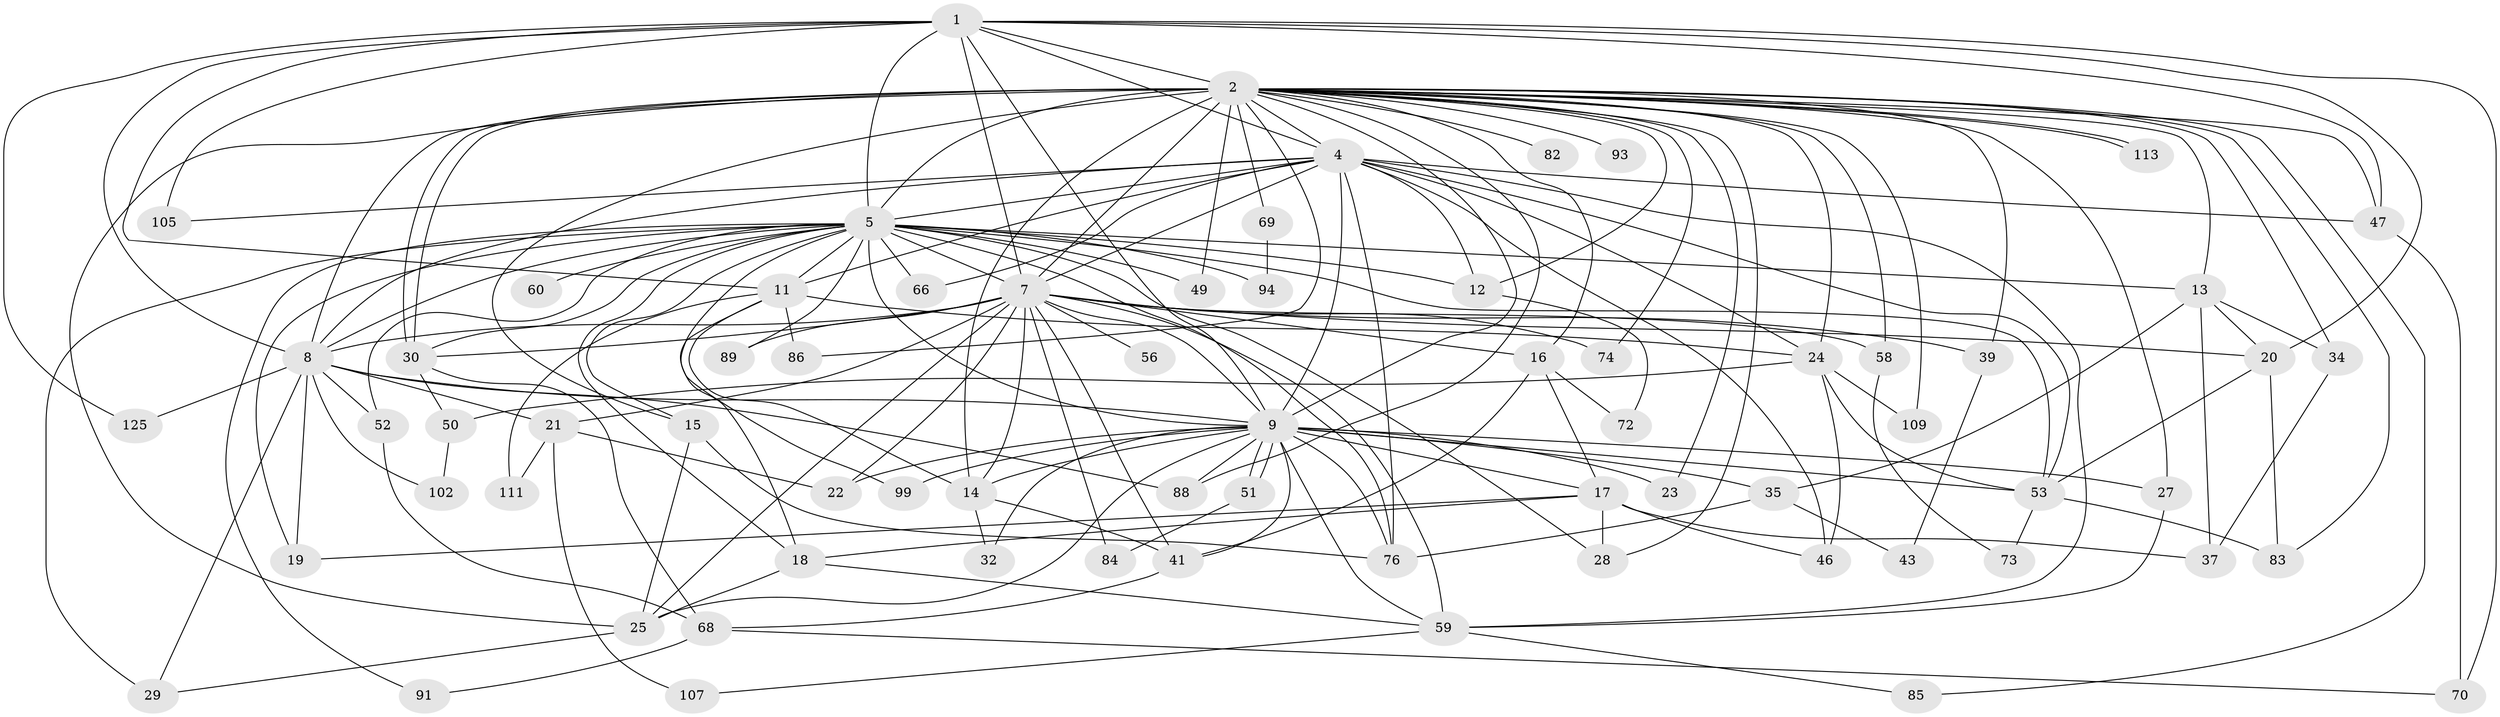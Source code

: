 // original degree distribution, {19: 0.0070921985815602835, 27: 0.0070921985815602835, 23: 0.014184397163120567, 18: 0.0070921985815602835, 26: 0.0070921985815602835, 16: 0.014184397163120567, 30: 0.0070921985815602835, 29: 0.0070921985815602835, 9: 0.0070921985815602835, 5: 0.04964539007092199, 6: 0.03546099290780142, 4: 0.0851063829787234, 7: 0.02127659574468085, 3: 0.22695035460992907, 2: 0.49645390070921985, 8: 0.0070921985815602835}
// Generated by graph-tools (version 1.1) at 2025/14/03/09/25 04:14:07]
// undirected, 70 vertices, 176 edges
graph export_dot {
graph [start="1"]
  node [color=gray90,style=filled];
  1 [super="+62"];
  2 [super="+48+61+3"];
  4 [super="+122+133+80+33+79"];
  5 [super="+139+141+10+112+100+87"];
  7 [super="+71+124+120+119+26+67+40+45+54"];
  8;
  9 [super="+114+92+44"];
  11;
  12;
  13;
  14 [super="+31"];
  15;
  16;
  17;
  18 [super="+63"];
  19;
  20;
  21;
  22 [super="+131"];
  23;
  24 [super="+121"];
  25 [super="+42+135+75"];
  27;
  28 [super="+77"];
  29 [super="+115"];
  30 [super="+36+98"];
  32;
  34;
  35;
  37 [super="+110"];
  39;
  41;
  43;
  46;
  47;
  49;
  50;
  51;
  52;
  53 [super="+129+116+57+108+65"];
  56;
  58;
  59 [super="+64"];
  60;
  66;
  68 [super="+90"];
  69;
  70 [super="+104"];
  72;
  73;
  74;
  76 [super="+103+96"];
  82;
  83 [super="+138"];
  84;
  85;
  86;
  88 [super="+101"];
  89;
  91;
  93;
  94;
  99;
  102;
  105;
  107;
  109;
  111;
  113;
  125;
  1 -- 2 [weight=4];
  1 -- 4;
  1 -- 5 [weight=3];
  1 -- 7 [weight=3];
  1 -- 8;
  1 -- 9 [weight=2];
  1 -- 11;
  1 -- 47;
  1 -- 70;
  1 -- 105;
  1 -- 125;
  1 -- 20;
  2 -- 4 [weight=4];
  2 -- 5 [weight=11];
  2 -- 7 [weight=8];
  2 -- 8 [weight=3];
  2 -- 9 [weight=4];
  2 -- 12 [weight=2];
  2 -- 15;
  2 -- 16 [weight=2];
  2 -- 27;
  2 -- 28;
  2 -- 30 [weight=2];
  2 -- 30;
  2 -- 39;
  2 -- 47;
  2 -- 93 [weight=2];
  2 -- 113;
  2 -- 113;
  2 -- 82 [weight=2];
  2 -- 25 [weight=2];
  2 -- 88;
  2 -- 69;
  2 -- 74;
  2 -- 13;
  2 -- 14;
  2 -- 83;
  2 -- 85;
  2 -- 86;
  2 -- 23;
  2 -- 24;
  2 -- 34;
  2 -- 109;
  2 -- 49;
  2 -- 58;
  4 -- 5 [weight=2];
  4 -- 7;
  4 -- 8;
  4 -- 9;
  4 -- 46;
  4 -- 66;
  4 -- 76;
  4 -- 11 [weight=2];
  4 -- 12;
  4 -- 53 [weight=2];
  4 -- 59;
  4 -- 24;
  4 -- 105;
  4 -- 47;
  5 -- 7 [weight=7];
  5 -- 8 [weight=2];
  5 -- 9 [weight=3];
  5 -- 15;
  5 -- 29;
  5 -- 49;
  5 -- 52;
  5 -- 60 [weight=2];
  5 -- 66;
  5 -- 76;
  5 -- 53;
  5 -- 19;
  5 -- 11;
  5 -- 12;
  5 -- 13;
  5 -- 18;
  5 -- 89;
  5 -- 91;
  5 -- 30;
  5 -- 94;
  5 -- 99;
  5 -- 28;
  7 -- 8;
  7 -- 9;
  7 -- 14 [weight=2];
  7 -- 20;
  7 -- 21;
  7 -- 22;
  7 -- 25;
  7 -- 39;
  7 -- 56 [weight=2];
  7 -- 58;
  7 -- 89;
  7 -- 16;
  7 -- 59;
  7 -- 84;
  7 -- 41;
  7 -- 30;
  7 -- 74;
  8 -- 9;
  8 -- 19;
  8 -- 21;
  8 -- 29;
  8 -- 52;
  8 -- 88;
  8 -- 102;
  8 -- 125;
  9 -- 17;
  9 -- 22;
  9 -- 23;
  9 -- 25;
  9 -- 27;
  9 -- 32;
  9 -- 35;
  9 -- 51;
  9 -- 51;
  9 -- 59;
  9 -- 88;
  9 -- 99;
  9 -- 53 [weight=2];
  9 -- 41;
  9 -- 14;
  9 -- 76;
  11 -- 14;
  11 -- 18;
  11 -- 24;
  11 -- 86;
  11 -- 111;
  12 -- 72;
  13 -- 20;
  13 -- 34;
  13 -- 35;
  13 -- 37;
  14 -- 32;
  14 -- 41;
  15 -- 25;
  15 -- 76;
  16 -- 17;
  16 -- 41;
  16 -- 72;
  17 -- 19;
  17 -- 28;
  17 -- 37;
  17 -- 46;
  17 -- 18;
  18 -- 59;
  18 -- 25;
  20 -- 53;
  20 -- 83;
  21 -- 107;
  21 -- 111;
  21 -- 22;
  24 -- 50;
  24 -- 109;
  24 -- 53;
  24 -- 46;
  25 -- 29;
  27 -- 59;
  30 -- 50;
  30 -- 68;
  34 -- 37;
  35 -- 43;
  35 -- 76;
  39 -- 43;
  41 -- 68;
  47 -- 70;
  50 -- 102;
  51 -- 84;
  52 -- 68;
  53 -- 83;
  53 -- 73;
  58 -- 73;
  59 -- 85;
  59 -- 107;
  68 -- 91;
  68 -- 70;
  69 -- 94;
}
